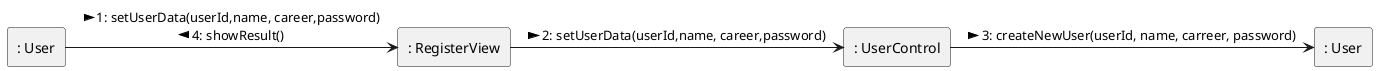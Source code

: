 @startuml uc1_1_Register_c
rectangle ": User" as user
rectangle ": RegisterView" as  register
rectangle ": UserControl" as control
rectangle ": User" as database

user --r-> register : > 1: setUserData(userId,name, career,password) \n 4: showResult() <
register --r-> control : > 2: setUserData(userId,name, career,password)
control --r-> database : > 3: createNewUser(userId, name, carreer, password) 

@enduml